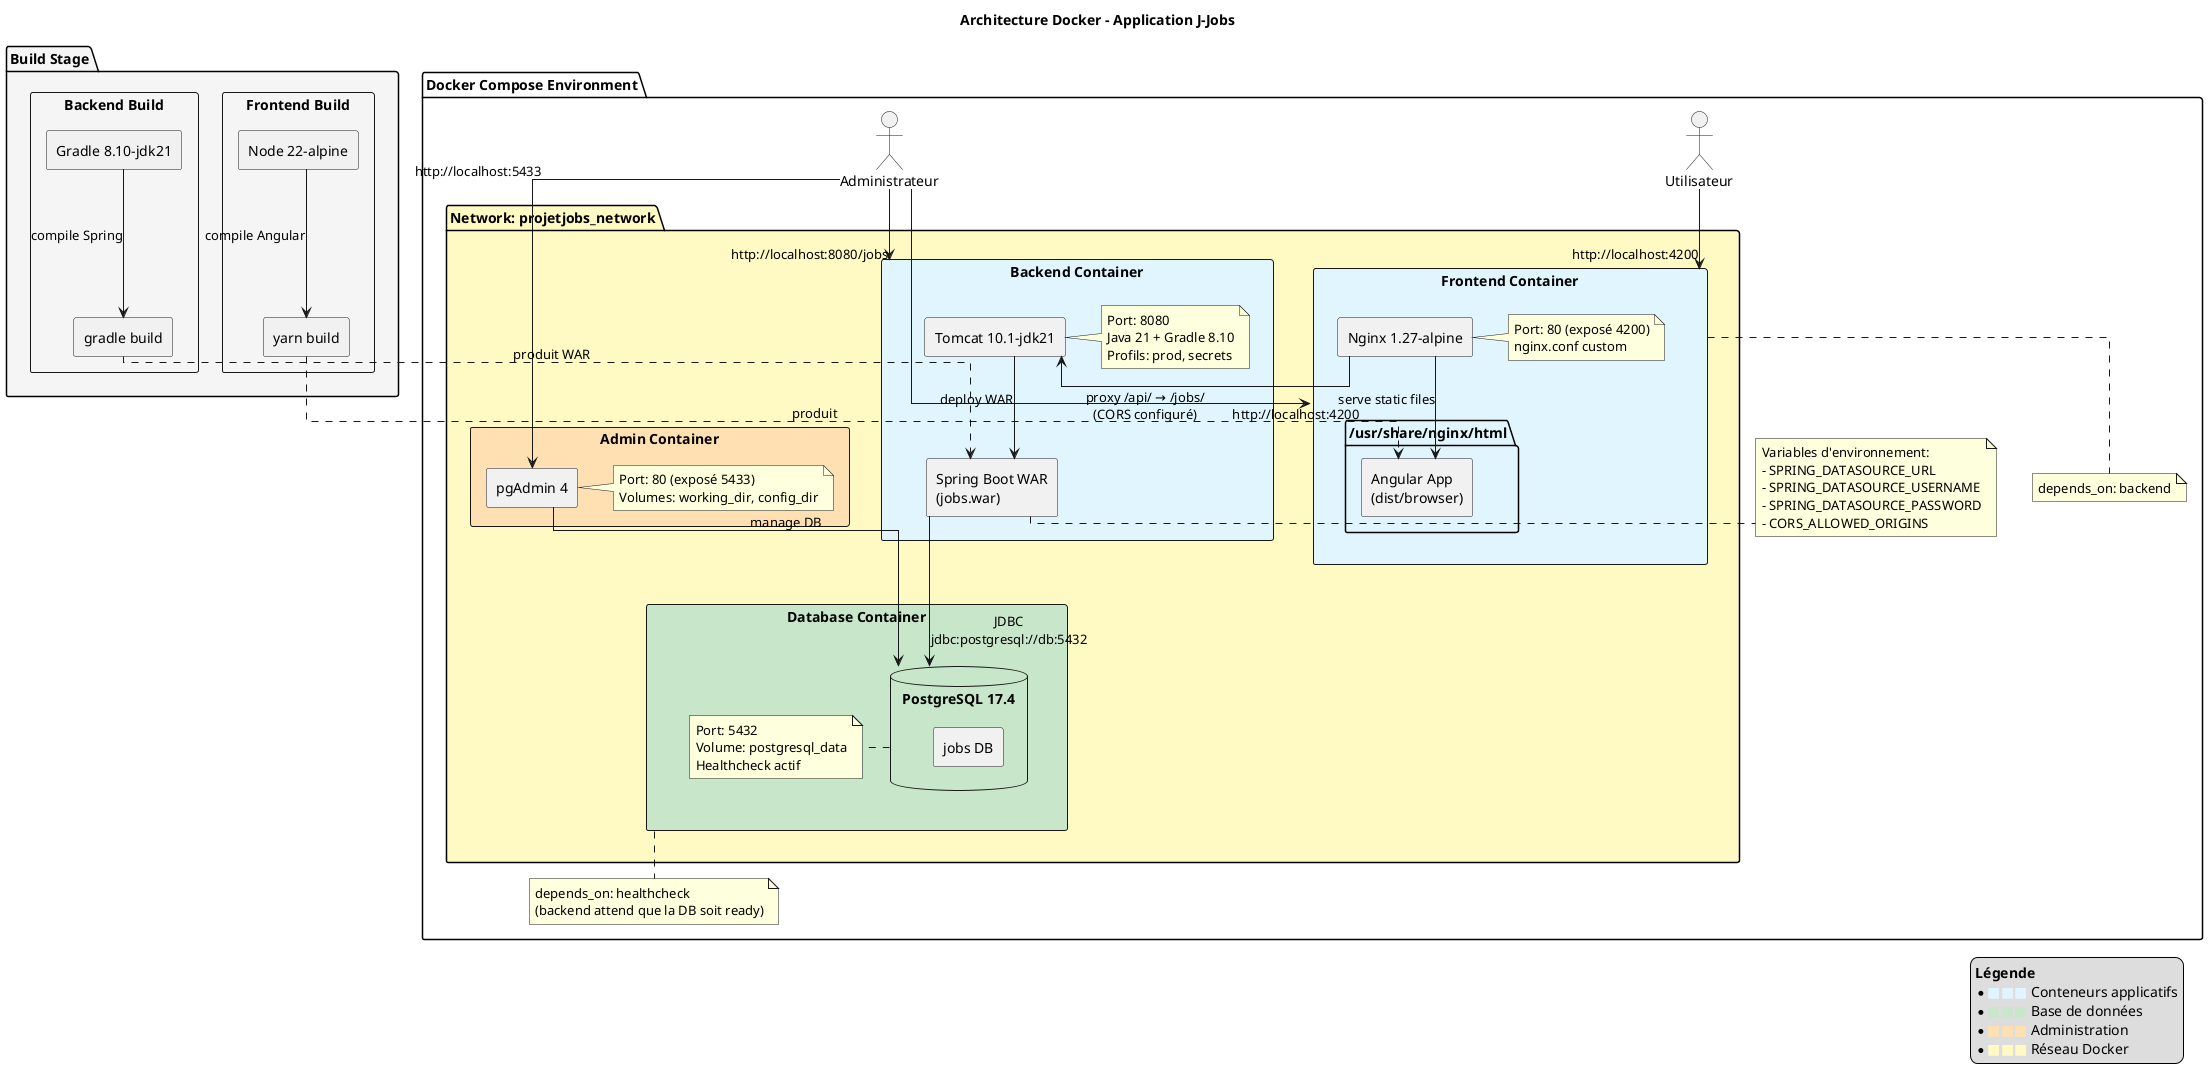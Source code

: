 @startuml Architecture Jobs
!define CONTAINER_BG #E1F5FE
!define DB_BG #C8E6C9
!define NETWORK_BG #FFF9C4

skinparam componentStyle rectangle
skinparam linetype ortho

title Architecture Docker - Application J-Jobs

package "Docker Compose Environment" {
    
    package "Network: projetjobs_network" as network #FFF9C4 {
        
        component "Frontend Container" as frontend #E1F5FE {
            [Nginx 1.27-alpine] as nginx
            folder "/usr/share/nginx/html" {
                [Angular App\n(dist/browser)] as angular
            }
            note right of nginx
                Port: 80 (exposé 4200)
                nginx.conf custom
            end note
        }
        
        component "Backend Container" as backend #E1F5FE {
            [Tomcat 10.1-jdk21] as tomcat
            [Spring Boot WAR\n(jobs.war)] as springwar
            note right of tomcat
                Port: 8080
                Java 21 + Gradle 8.10
                Profils: prod, secrets
            end note
        }
        
        component "Database Container" as database #C8E6C9 {
            database "PostgreSQL 17.4" as postgres {
                [jobs DB] as db
            }
            note right of postgres
                Port: 5432
                Volume: postgresql_data
                Healthcheck actif
            end note
        }
        
        component "Admin Container" as admin #FFE0B2 {
            [pgAdmin 4] as pgadmin
            note right of pgadmin
                Port: 80 (exposé 5433)
                Volumes: working_dir, config_dir
            end note
        }
    }
    
    actor "Utilisateur" as user
    actor "Administrateur" as adminUser
    
    user -down-> frontend : "http://localhost:4200"
    adminUser -down-> frontend : "http://localhost:4200"
    adminUser -down-> backend : "http://localhost:8080/jobs"
    adminUser -down-> pgadmin : "http://localhost:5433"
    
    nginx -down-> angular : "serve static files"
    nginx -right-> tomcat : "proxy /api/ → /jobs/\n(CORS configuré)"
    
    tomcat -down-> springwar : "deploy WAR"
    springwar -down-> postgres : "JDBC\njdbc:postgresql://db:5432"
    
    pgadmin -down-> postgres : "manage DB"
    
    note right of springwar
        Variables d'environnement:
        - SPRING_DATASOURCE_URL
        - SPRING_DATASOURCE_USERNAME
        - SPRING_DATASOURCE_PASSWORD
        - CORS_ALLOWED_ORIGINS
    end note
    
    note bottom of database
        depends_on: healthcheck
        (backend attend que la DB soit ready)
    end note
    
    note bottom of frontend
        depends_on: backend
    end note
}

package "Build Stage" as build #F5F5F5 {
    component "Frontend Build" {
        [Node 22-alpine] as node
        [yarn build] as yarnbuild
    }
    
    component "Backend Build" {
        [Gradle 8.10-jdk21] as gradle
        [gradle build] as gradlebuild
    }
}

node -down-> yarnbuild : "compile Angular"
yarnbuild .down.> angular : "produit"

gradle -down-> gradlebuild : "compile Spring"
gradlebuild .down.> springwar : "produit WAR"

legend right
    **Légende**
    * <color:#E1F5FE>■■■</color> Conteneurs applicatifs
    * <color:#C8E6C9>■■■</color> Base de données
    * <color:#FFE0B2>■■■</color> Administration
    * <color:#FFF9C4>■■■</color> Réseau Docker
endlegend

@enduml